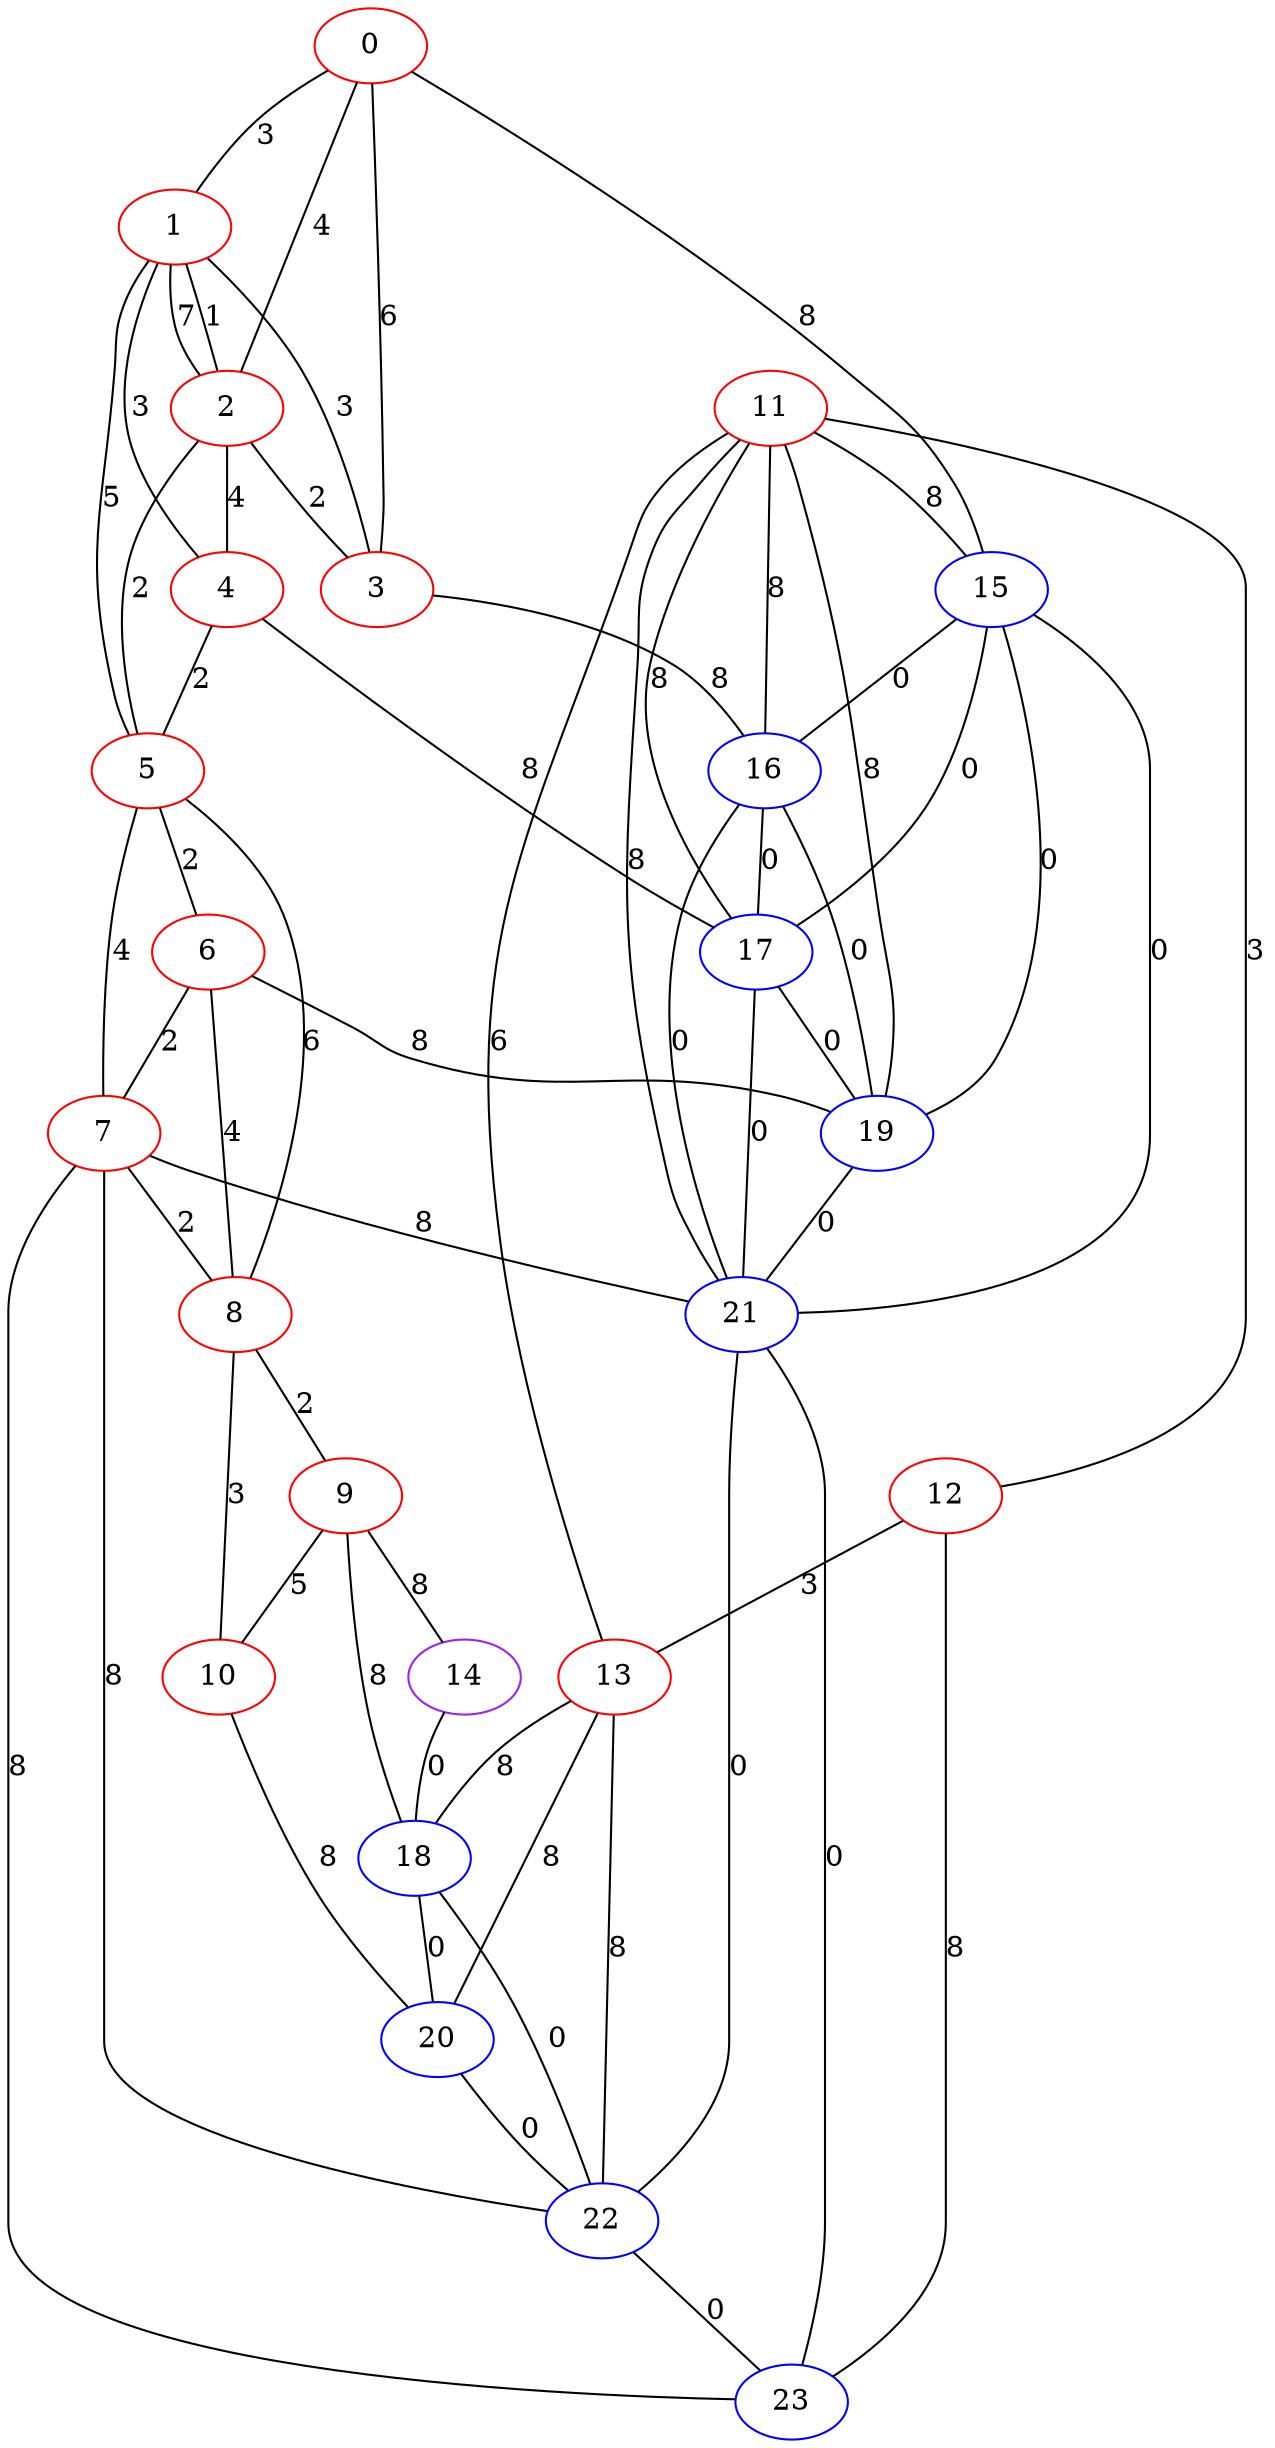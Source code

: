 graph "" {
0 [color=red, weight=1];
1 [color=red, weight=1];
2 [color=red, weight=1];
3 [color=red, weight=1];
4 [color=red, weight=1];
5 [color=red, weight=1];
6 [color=red, weight=1];
7 [color=red, weight=1];
8 [color=red, weight=1];
9 [color=red, weight=1];
10 [color=red, weight=1];
11 [color=red, weight=1];
12 [color=red, weight=1];
13 [color=red, weight=1];
14 [color=purple, weight=4];
15 [color=blue, weight=3];
16 [color=blue, weight=3];
17 [color=blue, weight=3];
18 [color=blue, weight=3];
19 [color=blue, weight=3];
20 [color=blue, weight=3];
21 [color=blue, weight=3];
22 [color=blue, weight=3];
23 [color=blue, weight=3];
0 -- 1  [key=0, label=3];
0 -- 2  [key=0, label=4];
0 -- 3  [key=0, label=6];
0 -- 15  [key=0, label=8];
1 -- 2  [key=0, label=7];
1 -- 2  [key=1, label=1];
1 -- 3  [key=0, label=3];
1 -- 4  [key=0, label=3];
1 -- 5  [key=0, label=5];
2 -- 3  [key=0, label=2];
2 -- 4  [key=0, label=4];
2 -- 5  [key=0, label=2];
3 -- 16  [key=0, label=8];
4 -- 5  [key=0, label=2];
4 -- 17  [key=0, label=8];
5 -- 6  [key=0, label=2];
5 -- 7  [key=0, label=4];
5 -- 8  [key=0, label=6];
6 -- 8  [key=0, label=4];
6 -- 19  [key=0, label=8];
6 -- 7  [key=0, label=2];
7 -- 8  [key=0, label=2];
7 -- 21  [key=0, label=8];
7 -- 22  [key=0, label=8];
7 -- 23  [key=0, label=8];
8 -- 9  [key=0, label=2];
8 -- 10  [key=0, label=3];
9 -- 10  [key=0, label=5];
9 -- 18  [key=0, label=8];
9 -- 14  [key=0, label=8];
10 -- 20  [key=0, label=8];
11 -- 12  [key=0, label=3];
11 -- 13  [key=0, label=6];
11 -- 15  [key=0, label=8];
11 -- 16  [key=0, label=8];
11 -- 17  [key=0, label=8];
11 -- 19  [key=0, label=8];
11 -- 21  [key=0, label=8];
12 -- 13  [key=0, label=3];
12 -- 23  [key=0, label=8];
13 -- 20  [key=0, label=8];
13 -- 18  [key=0, label=8];
13 -- 22  [key=0, label=8];
14 -- 18  [key=0, label=0];
15 -- 16  [key=0, label=0];
15 -- 17  [key=0, label=0];
15 -- 19  [key=0, label=0];
15 -- 21  [key=0, label=0];
16 -- 17  [key=0, label=0];
16 -- 19  [key=0, label=0];
16 -- 21  [key=0, label=0];
17 -- 19  [key=0, label=0];
17 -- 21  [key=0, label=0];
18 -- 20  [key=0, label=0];
18 -- 22  [key=0, label=0];
19 -- 21  [key=0, label=0];
20 -- 22  [key=0, label=0];
21 -- 22  [key=0, label=0];
21 -- 23  [key=0, label=0];
22 -- 23  [key=0, label=0];
}
